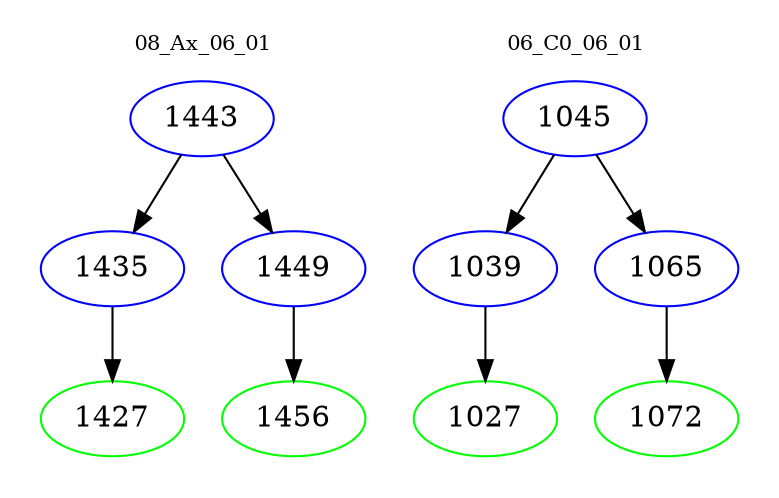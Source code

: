 digraph{
subgraph cluster_0 {
color = white
label = "08_Ax_06_01";
fontsize=10;
T0_1443 [label="1443", color="blue"]
T0_1443 -> T0_1435 [color="black"]
T0_1435 [label="1435", color="blue"]
T0_1435 -> T0_1427 [color="black"]
T0_1427 [label="1427", color="green"]
T0_1443 -> T0_1449 [color="black"]
T0_1449 [label="1449", color="blue"]
T0_1449 -> T0_1456 [color="black"]
T0_1456 [label="1456", color="green"]
}
subgraph cluster_1 {
color = white
label = "06_C0_06_01";
fontsize=10;
T1_1045 [label="1045", color="blue"]
T1_1045 -> T1_1039 [color="black"]
T1_1039 [label="1039", color="blue"]
T1_1039 -> T1_1027 [color="black"]
T1_1027 [label="1027", color="green"]
T1_1045 -> T1_1065 [color="black"]
T1_1065 [label="1065", color="blue"]
T1_1065 -> T1_1072 [color="black"]
T1_1072 [label="1072", color="green"]
}
}
